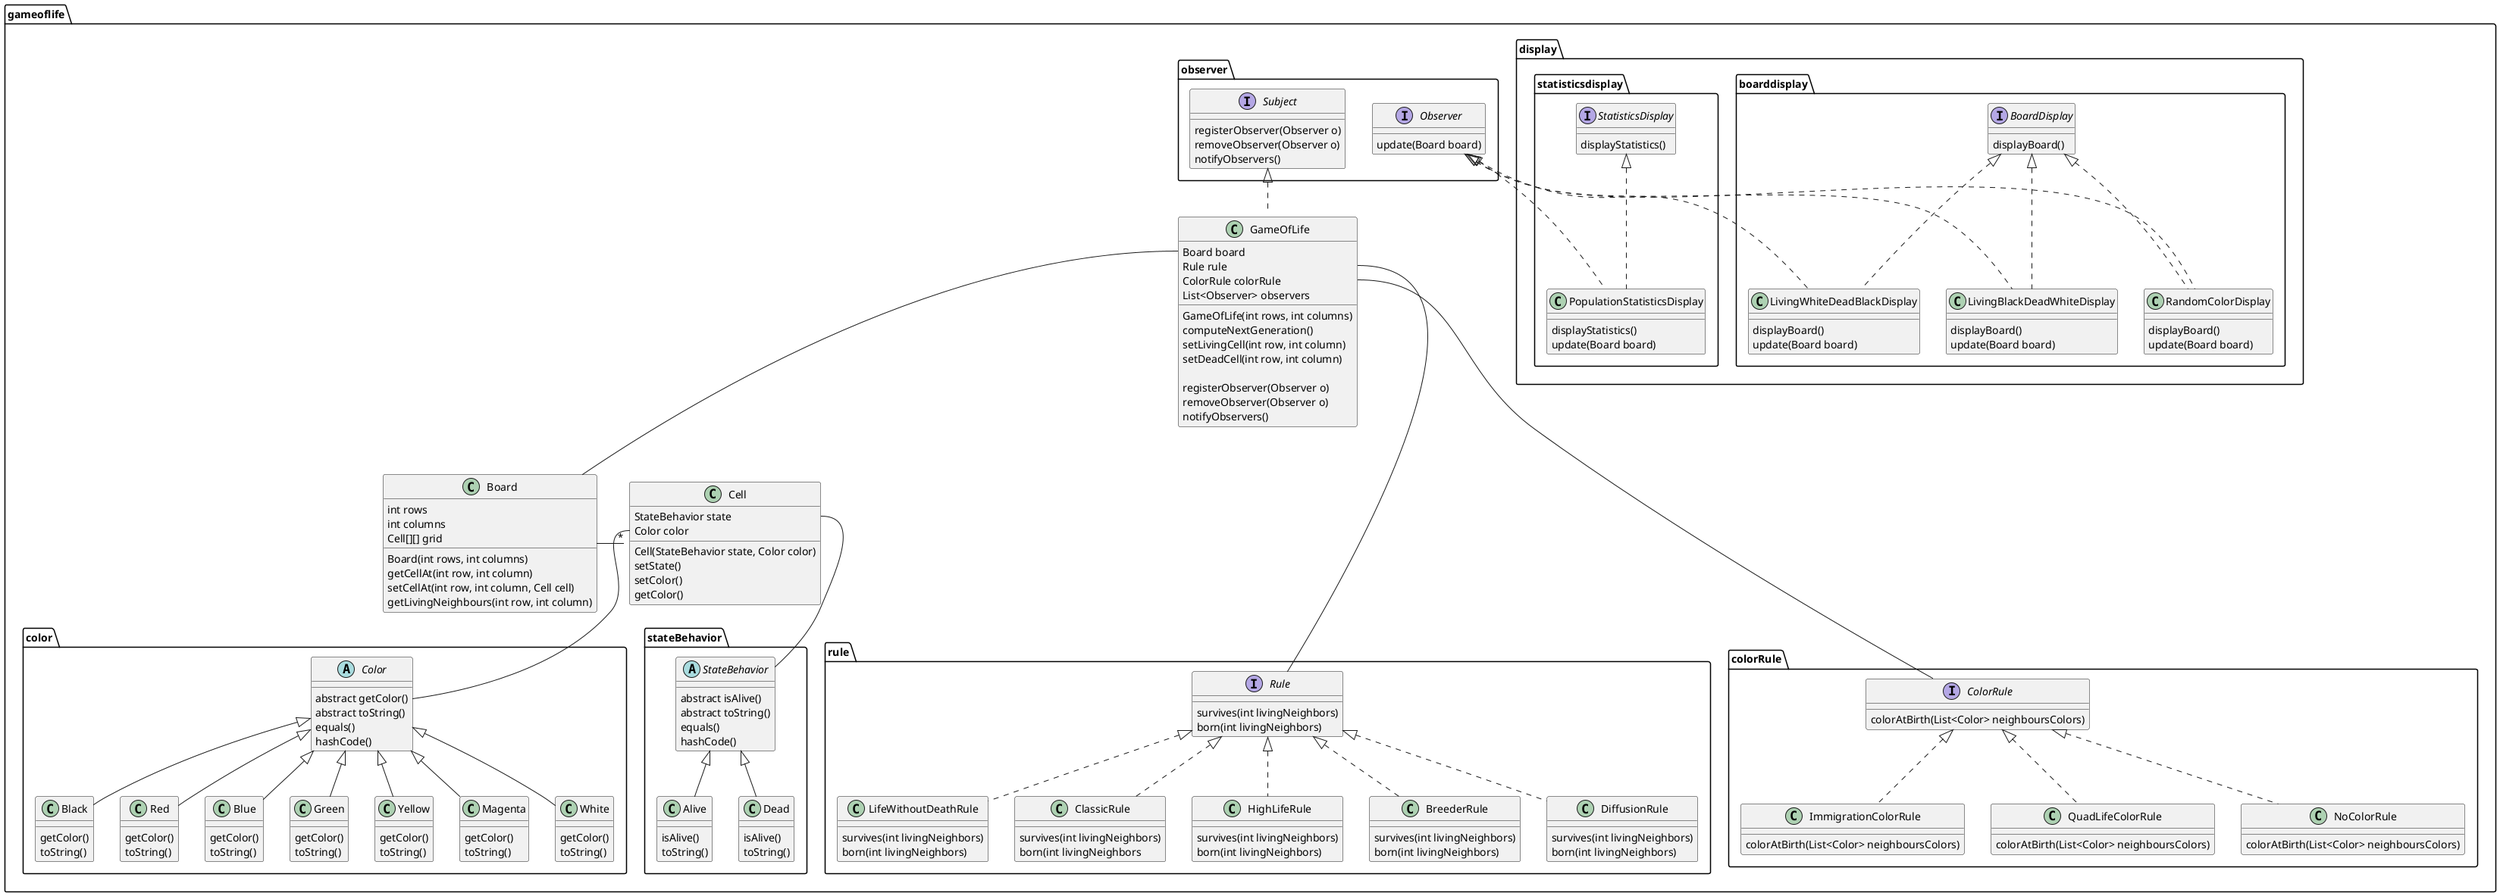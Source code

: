@startuml
'https://plantuml.com/class-diagram

package gameoflife {

    package rule {
        interface Rule {
            survives(int livingNeighbors)
            born(int livingNeighbors)
        }

        class ClassicRule implements Rule {
            survives(int livingNeighbors)
            born(int livingNeighbors
        }

        class HighLifeRule implements Rule {
            survives(int livingNeighbors)
            born(int livingNeighbors)
        }

        class BreederRule implements Rule {
            survives(int livingNeighbors)
            born(int livingNeighbors)
        }

        class DiffusionRule implements Rule {
            survives(int livingNeighbors)
            born(int livingNeighbors)
        }

        class LifeWithoutDeathRule implements Rule {
            survives(int livingNeighbors)
            born(int livingNeighbors)
        }
    }

    package colorRule {
        interface ColorRule {
            colorAtBirth(List<Color> neighboursColors)
        }

        class NoColorRule implements ColorRule {
            colorAtBirth(List<Color> neighboursColors)
        }

        class ImmigrationColorRule implements ColorRule  {
            colorAtBirth(List<Color> neighboursColors)
        }

        class QuadLifeColorRule implements ColorRule  {
            colorAtBirth(List<Color> neighboursColors)
        }
    }

    package stateBehavior {
        abstract StateBehavior{
            abstract isAlive()
            abstract toString()
            equals()
            hashCode()
        }

        class Alive extends StateBehavior {
            isAlive()
            toString()
        }

        class Dead extends StateBehavior {
            isAlive()
            toString()
        }
    }

    package color {
        abstract Color {
            abstract getColor()
            abstract toString()
            equals()
            hashCode()
        }

        class Red extends Color {
            getColor()
            toString()
        }

        class Blue extends Color {
            getColor()
            toString()
        }

        class Green extends Color {
            getColor()
            toString()
        }

        class Yellow extends Color {
            getColor()
            toString()
        }

        class Magenta extends Color {
            getColor()
            toString()
        }

        class White extends Color {
            getColor()
            toString()
        }

        class Black extends Color {
            getColor()
            toString()
        }
    }

    package display {

        package boarddisplay {
            interface BoardDisplay {
                displayBoard()
            }

            class LivingWhiteDeadBlackDisplay implements BoardDisplay, gameoflife.observer.Observer {
                displayBoard()
                update(Board board)
            }

            class LivingBlackDeadWhiteDisplay implements BoardDisplay, gameoflife.observer.Observer{
                displayBoard()
                update(Board board)
            }

            class RandomColorDisplay implements BoardDisplay, gameoflife.observer.Observer {
                displayBoard()
                update(Board board)
            }
        }

        package statisticsdisplay {
            interface StatisticsDisplay {
                displayStatistics()
            }

            class PopulationStatisticsDisplay implements StatisticsDisplay, gameoflife.observer.Observer {
                displayStatistics()
                update(Board board)
            }
        }
    }

    package observer {
        interface Observer {
            update(Board board)
        }

        interface Subject {
            registerObserver(Observer o)
            removeObserver(Observer o)
            notifyObservers()
        }
    }

    class Cell {
        StateBehavior state
        Color color

        Cell(StateBehavior state, Color color)
        setState()
        setColor()
        getColor()
    }
    Cell::state -- StateBehavior
    Cell::color -- Color

    class Board {
        int rows
        int columns
        Cell[][] grid

        Board(int rows, int columns)
        getCellAt(int row, int column)
        setCellAt(int row, int column, Cell cell)
        getLivingNeighbours(int row, int column)
    }
    Board - "*" Cell

    class GameOfLife implements observer.Subject {
        Board board
        Rule rule
        ColorRule colorRule
        List<Observer> observers

        GameOfLife(int rows, int columns)
        computeNextGeneration()
        setLivingCell(int row, int column)
        setDeadCell(int row, int column)

        registerObserver(Observer o)
        removeObserver(Observer o)
        notifyObservers()
    }
    GameOfLife::board -- Board
    GameOfLife::rule --- Rule
    GameOfLife::colorRule --- ColorRule
}

@enduml

